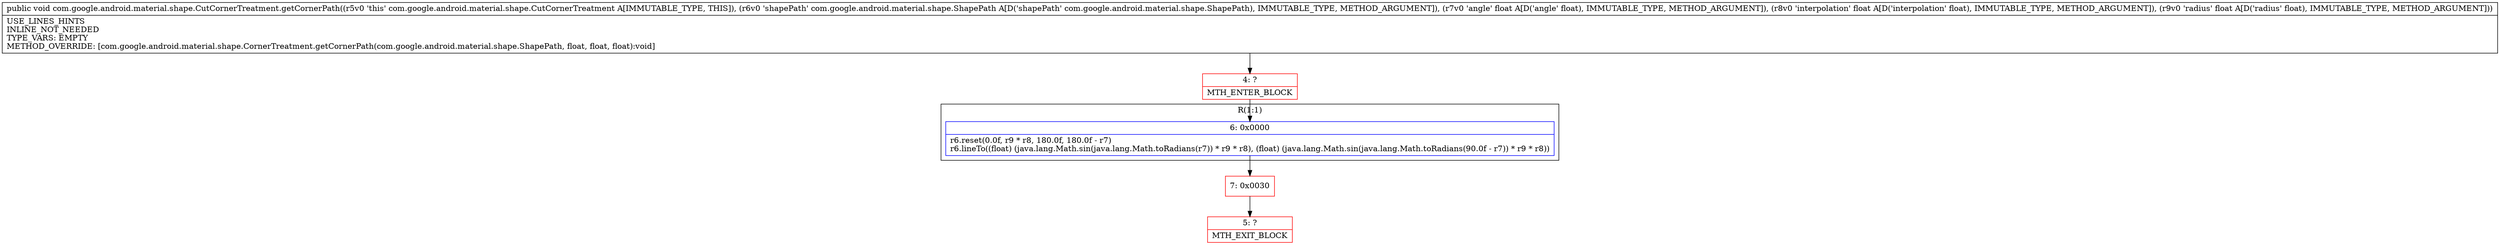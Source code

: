 digraph "CFG forcom.google.android.material.shape.CutCornerTreatment.getCornerPath(Lcom\/google\/android\/material\/shape\/ShapePath;FFF)V" {
subgraph cluster_Region_426982310 {
label = "R(1:1)";
node [shape=record,color=blue];
Node_6 [shape=record,label="{6\:\ 0x0000|r6.reset(0.0f, r9 * r8, 180.0f, 180.0f \- r7)\lr6.lineTo((float) (java.lang.Math.sin(java.lang.Math.toRadians(r7)) * r9 * r8), (float) (java.lang.Math.sin(java.lang.Math.toRadians(90.0f \- r7)) * r9 * r8))\l}"];
}
Node_4 [shape=record,color=red,label="{4\:\ ?|MTH_ENTER_BLOCK\l}"];
Node_7 [shape=record,color=red,label="{7\:\ 0x0030}"];
Node_5 [shape=record,color=red,label="{5\:\ ?|MTH_EXIT_BLOCK\l}"];
MethodNode[shape=record,label="{public void com.google.android.material.shape.CutCornerTreatment.getCornerPath((r5v0 'this' com.google.android.material.shape.CutCornerTreatment A[IMMUTABLE_TYPE, THIS]), (r6v0 'shapePath' com.google.android.material.shape.ShapePath A[D('shapePath' com.google.android.material.shape.ShapePath), IMMUTABLE_TYPE, METHOD_ARGUMENT]), (r7v0 'angle' float A[D('angle' float), IMMUTABLE_TYPE, METHOD_ARGUMENT]), (r8v0 'interpolation' float A[D('interpolation' float), IMMUTABLE_TYPE, METHOD_ARGUMENT]), (r9v0 'radius' float A[D('radius' float), IMMUTABLE_TYPE, METHOD_ARGUMENT]))  | USE_LINES_HINTS\lINLINE_NOT_NEEDED\lTYPE_VARS: EMPTY\lMETHOD_OVERRIDE: [com.google.android.material.shape.CornerTreatment.getCornerPath(com.google.android.material.shape.ShapePath, float, float, float):void]\l}"];
MethodNode -> Node_4;Node_6 -> Node_7;
Node_4 -> Node_6;
Node_7 -> Node_5;
}

